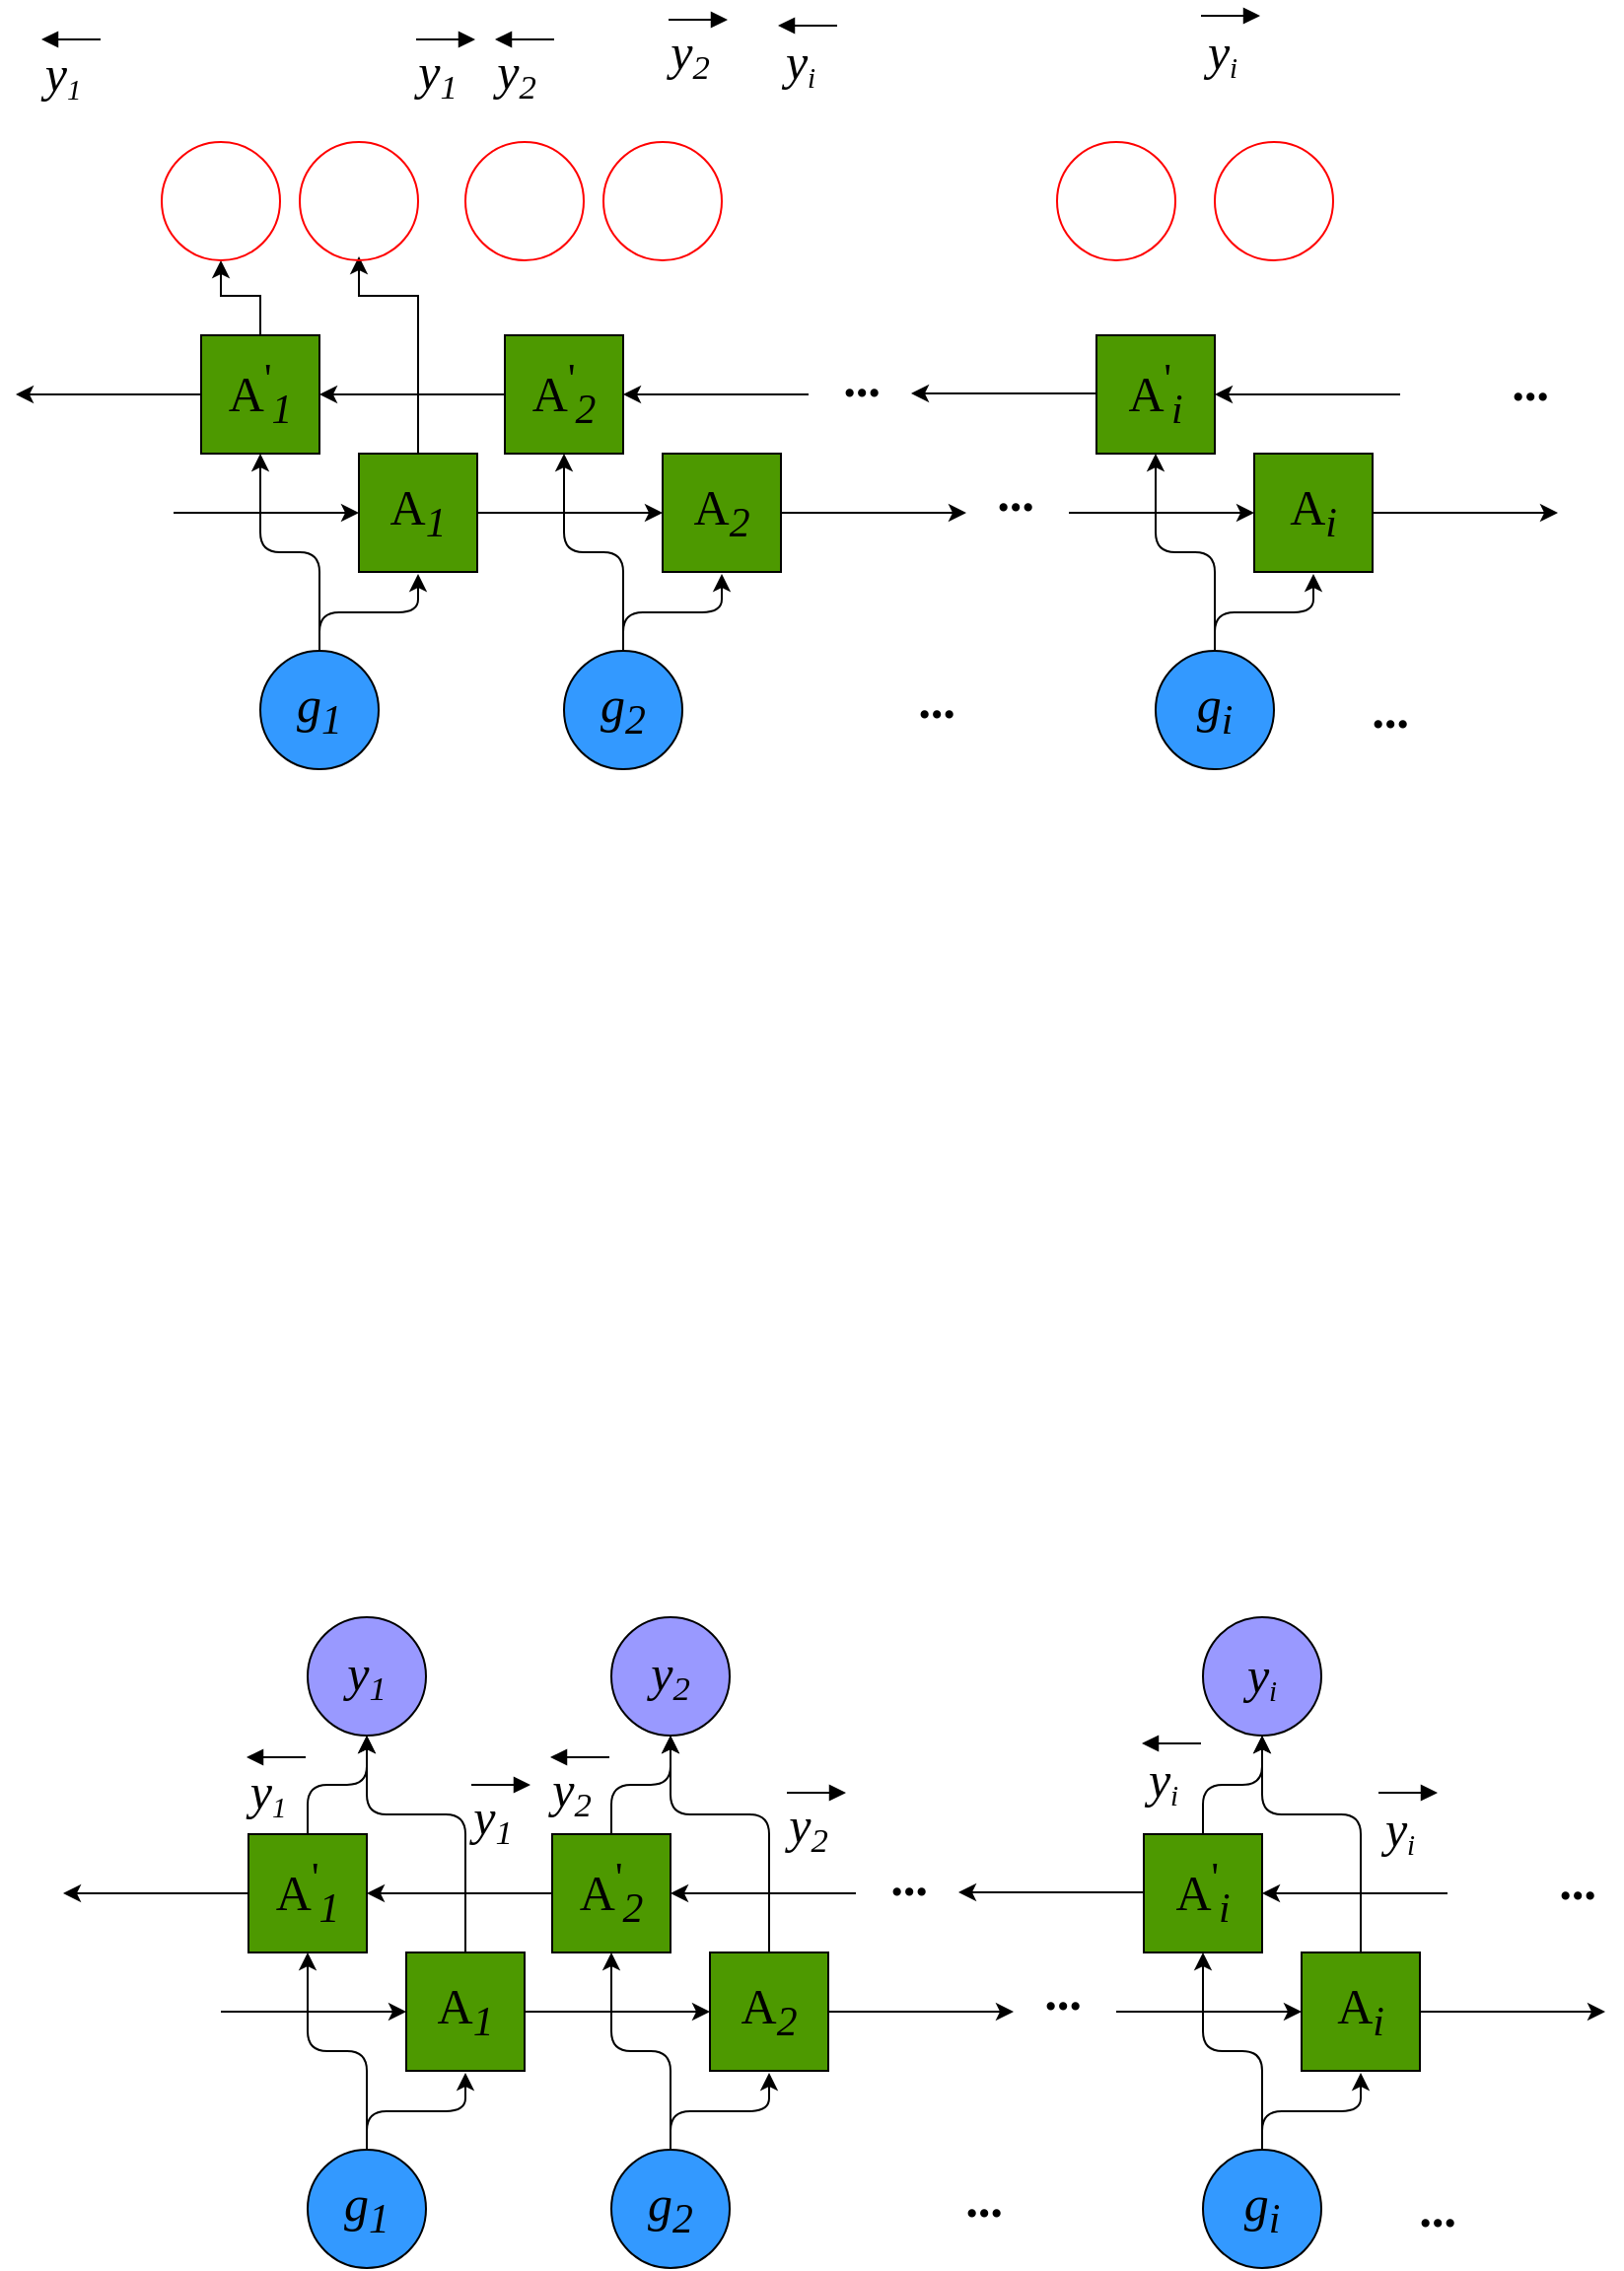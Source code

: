<mxfile version="12.7.0" type="github">
  <diagram id="qnvLAeOahHRdcpvroYUL" name="Page-1">
    <mxGraphModel dx="849" dy="433" grid="1" gridSize="10" guides="1" tooltips="1" connect="1" arrows="1" fold="1" page="1" pageScale="1" pageWidth="827" pageHeight="1169" math="0" shadow="0">
      <root>
        <mxCell id="0"/>
        <mxCell id="1" parent="0"/>
        <mxCell id="RUoRTHbxr52IHqTM27ya-61" value="" style="html=1;verticalAlign=bottom;endArrow=block;fontSize=25;fontFamily=Times New Roman;" parent="1" edge="1">
          <mxGeometry width="80" relative="1" as="geometry">
            <mxPoint x="219" y="170" as="sourcePoint"/>
            <mxPoint x="249" y="170" as="targetPoint"/>
          </mxGeometry>
        </mxCell>
        <mxCell id="RUoRTHbxr52IHqTM27ya-1" value="g&lt;sub&gt;1&lt;/sub&gt;" style="ellipse;whiteSpace=wrap;html=1;aspect=fixed;fontSize=25;fontStyle=2;fontFamily=Times New Roman;fillColor=#3399FF;" parent="1" vertex="1">
          <mxGeometry x="140" y="480" width="60" height="60" as="geometry"/>
        </mxCell>
        <mxCell id="RUoRTHbxr52IHqTM27ya-22" value="" style="edgeStyle=orthogonalEdgeStyle;rounded=0;orthogonalLoop=1;jettySize=auto;html=1;fontSize=25;fontStyle=2;exitX=0;exitY=0.5;exitDx=0;exitDy=0;fontFamily=Times New Roman;" parent="1" source="RUoRTHbxr52IHqTM27ya-13" target="RUoRTHbxr52IHqTM27ya-2" edge="1">
          <mxGeometry relative="1" as="geometry">
            <mxPoint x="250" y="350" as="sourcePoint"/>
          </mxGeometry>
        </mxCell>
        <mxCell id="clvgTeOOFxfK2EVjI2t1-62" value="" style="edgeStyle=orthogonalEdgeStyle;rounded=0;orthogonalLoop=1;jettySize=auto;html=1;" edge="1" parent="1" source="RUoRTHbxr52IHqTM27ya-2" target="clvgTeOOFxfK2EVjI2t1-61">
          <mxGeometry relative="1" as="geometry"/>
        </mxCell>
        <mxCell id="RUoRTHbxr52IHqTM27ya-2" value="" style="whiteSpace=wrap;html=1;aspect=fixed;fontSize=25;fontStyle=2;fontFamily=Times New Roman;fontColor=#00FF00;fillColor=#4D9900;" parent="1" vertex="1">
          <mxGeometry x="110" y="320" width="60" height="60" as="geometry"/>
        </mxCell>
        <mxCell id="clvgTeOOFxfK2EVjI2t1-64" value="" style="edgeStyle=orthogonalEdgeStyle;rounded=0;orthogonalLoop=1;jettySize=auto;html=1;" edge="1" parent="1" source="RUoRTHbxr52IHqTM27ya-3">
          <mxGeometry relative="1" as="geometry">
            <mxPoint x="190" y="280" as="targetPoint"/>
            <Array as="points">
              <mxPoint x="220" y="300"/>
              <mxPoint x="190" y="300"/>
            </Array>
          </mxGeometry>
        </mxCell>
        <mxCell id="RUoRTHbxr52IHqTM27ya-3" value="" style="whiteSpace=wrap;html=1;aspect=fixed;fontSize=25;fontStyle=2;fontFamily=Times New Roman;labelBackgroundColor=#00FF00;fillColor=#4D9900;" parent="1" vertex="1">
          <mxGeometry x="190" y="380" width="60" height="60" as="geometry"/>
        </mxCell>
        <mxCell id="RUoRTHbxr52IHqTM27ya-5" value="" style="edgeStyle=elbowEdgeStyle;elbow=vertical;endArrow=classic;html=1;fontSize=25;fontStyle=2;fontFamily=Times New Roman;" parent="1" edge="1">
          <mxGeometry width="50" height="50" relative="1" as="geometry">
            <mxPoint x="170" y="480" as="sourcePoint"/>
            <mxPoint x="220" y="441" as="targetPoint"/>
          </mxGeometry>
        </mxCell>
        <mxCell id="RUoRTHbxr52IHqTM27ya-6" value="" style="edgeStyle=elbowEdgeStyle;elbow=vertical;endArrow=classic;html=1;fontSize=25;fontStyle=2;fontFamily=Times New Roman;" parent="1" edge="1">
          <mxGeometry width="50" height="50" relative="1" as="geometry">
            <mxPoint x="170" y="480" as="sourcePoint"/>
            <mxPoint x="140" y="380" as="targetPoint"/>
          </mxGeometry>
        </mxCell>
        <mxCell id="RUoRTHbxr52IHqTM27ya-12" value="g&lt;sub&gt;2&lt;/sub&gt;" style="ellipse;whiteSpace=wrap;html=1;aspect=fixed;fontSize=25;fontStyle=2;fontFamily=Times New Roman;fillColor=#3399FF;" parent="1" vertex="1">
          <mxGeometry x="294" y="480" width="60" height="60" as="geometry"/>
        </mxCell>
        <mxCell id="RUoRTHbxr52IHqTM27ya-13" value="" style="whiteSpace=wrap;html=1;aspect=fixed;fontSize=25;fontStyle=2;fontFamily=Times New Roman;gradientColor=none;fillColor=#4D9900;" parent="1" vertex="1">
          <mxGeometry x="264" y="320" width="60" height="60" as="geometry"/>
        </mxCell>
        <mxCell id="RUoRTHbxr52IHqTM27ya-14" value="" style="whiteSpace=wrap;html=1;aspect=fixed;fontSize=25;fontStyle=2;fontFamily=Times New Roman;fillColor=#4D9900;" parent="1" vertex="1">
          <mxGeometry x="344" y="380" width="60" height="60" as="geometry"/>
        </mxCell>
        <mxCell id="RUoRTHbxr52IHqTM27ya-15" value="" style="edgeStyle=elbowEdgeStyle;elbow=vertical;endArrow=classic;html=1;fontSize=25;fontStyle=2;fontFamily=Times New Roman;" parent="1" edge="1">
          <mxGeometry width="50" height="50" relative="1" as="geometry">
            <mxPoint x="324" y="480" as="sourcePoint"/>
            <mxPoint x="374" y="441" as="targetPoint"/>
          </mxGeometry>
        </mxCell>
        <mxCell id="RUoRTHbxr52IHqTM27ya-16" value="" style="edgeStyle=elbowEdgeStyle;elbow=vertical;endArrow=classic;html=1;fontSize=25;fontStyle=2;fontFamily=Times New Roman;" parent="1" edge="1">
          <mxGeometry width="50" height="50" relative="1" as="geometry">
            <mxPoint x="324" y="480" as="sourcePoint"/>
            <mxPoint x="294" y="380" as="targetPoint"/>
          </mxGeometry>
        </mxCell>
        <mxCell id="RUoRTHbxr52IHqTM27ya-20" value="" style="endArrow=classic;html=1;exitX=1;exitY=0.5;exitDx=0;exitDy=0;entryX=0;entryY=0.5;entryDx=0;entryDy=0;fontSize=25;fontStyle=2;fontFamily=Times New Roman;" parent="1" source="RUoRTHbxr52IHqTM27ya-3" target="RUoRTHbxr52IHqTM27ya-14" edge="1">
          <mxGeometry width="50" height="50" relative="1" as="geometry">
            <mxPoint x="-80" y="500" as="sourcePoint"/>
            <mxPoint x="-30" y="450" as="targetPoint"/>
          </mxGeometry>
        </mxCell>
        <mxCell id="RUoRTHbxr52IHqTM27ya-26" value="" style="endArrow=classic;html=1;exitX=1;exitY=0.5;exitDx=0;exitDy=0;entryX=0;entryY=0.5;entryDx=0;entryDy=0;fontSize=25;fontStyle=2;fontFamily=Times New Roman;" parent="1" edge="1">
          <mxGeometry width="50" height="50" relative="1" as="geometry">
            <mxPoint x="404" y="410" as="sourcePoint"/>
            <mxPoint x="498" y="410" as="targetPoint"/>
          </mxGeometry>
        </mxCell>
        <mxCell id="RUoRTHbxr52IHqTM27ya-27" value="" style="endArrow=classic;html=1;exitX=1;exitY=0.5;exitDx=0;exitDy=0;entryX=0;entryY=0.5;entryDx=0;entryDy=0;fontSize=25;fontStyle=2;fontFamily=Times New Roman;" parent="1" edge="1">
          <mxGeometry width="50" height="50" relative="1" as="geometry">
            <mxPoint x="418" y="350" as="sourcePoint"/>
            <mxPoint x="324" y="350" as="targetPoint"/>
          </mxGeometry>
        </mxCell>
        <mxCell id="RUoRTHbxr52IHqTM27ya-28" value="g&lt;sub&gt;i&lt;/sub&gt;" style="ellipse;whiteSpace=wrap;html=1;aspect=fixed;fontSize=25;fontStyle=2;fontFamily=Times New Roman;labelBackgroundColor=none;fillColor=#3399FF;" parent="1" vertex="1">
          <mxGeometry x="594" y="480" width="60" height="60" as="geometry"/>
        </mxCell>
        <mxCell id="RUoRTHbxr52IHqTM27ya-29" value="" style="whiteSpace=wrap;html=1;aspect=fixed;fontSize=25;fontStyle=2;fontFamily=Times New Roman;fillColor=#4D9900;" parent="1" vertex="1">
          <mxGeometry x="564" y="320" width="60" height="60" as="geometry"/>
        </mxCell>
        <mxCell id="RUoRTHbxr52IHqTM27ya-30" value="" style="whiteSpace=wrap;html=1;aspect=fixed;fontSize=25;fontStyle=2;fontFamily=Times New Roman;fillColor=#4D9900;" parent="1" vertex="1">
          <mxGeometry x="644" y="380" width="60" height="60" as="geometry"/>
        </mxCell>
        <mxCell id="RUoRTHbxr52IHqTM27ya-31" value="" style="edgeStyle=elbowEdgeStyle;elbow=vertical;endArrow=classic;html=1;fontSize=25;fontStyle=2;fontFamily=Times New Roman;" parent="1" edge="1">
          <mxGeometry width="50" height="50" relative="1" as="geometry">
            <mxPoint x="624" y="480" as="sourcePoint"/>
            <mxPoint x="674" y="441" as="targetPoint"/>
          </mxGeometry>
        </mxCell>
        <mxCell id="RUoRTHbxr52IHqTM27ya-32" value="" style="edgeStyle=elbowEdgeStyle;elbow=vertical;endArrow=classic;html=1;fontSize=25;fontStyle=2;fontFamily=Times New Roman;" parent="1" edge="1">
          <mxGeometry width="50" height="50" relative="1" as="geometry">
            <mxPoint x="624" y="480" as="sourcePoint"/>
            <mxPoint x="594" y="380" as="targetPoint"/>
          </mxGeometry>
        </mxCell>
        <mxCell id="RUoRTHbxr52IHqTM27ya-36" value="" style="endArrow=classic;html=1;exitX=1;exitY=0.5;exitDx=0;exitDy=0;entryX=0;entryY=0.5;entryDx=0;entryDy=0;fontSize=25;fontStyle=2;fontFamily=Times New Roman;" parent="1" target="RUoRTHbxr52IHqTM27ya-30" edge="1">
          <mxGeometry width="50" height="50" relative="1" as="geometry">
            <mxPoint x="550" y="410" as="sourcePoint"/>
            <mxPoint x="270" y="450" as="targetPoint"/>
          </mxGeometry>
        </mxCell>
        <mxCell id="RUoRTHbxr52IHqTM27ya-37" value="" style="endArrow=classic;html=1;exitX=1;exitY=0.5;exitDx=0;exitDy=0;entryX=0;entryY=0.5;entryDx=0;entryDy=0;fontSize=25;fontStyle=2;fontFamily=Times New Roman;" parent="1" edge="1">
          <mxGeometry width="50" height="50" relative="1" as="geometry">
            <mxPoint x="704" y="410" as="sourcePoint"/>
            <mxPoint x="798" y="410" as="targetPoint"/>
          </mxGeometry>
        </mxCell>
        <mxCell id="RUoRTHbxr52IHqTM27ya-38" value="" style="endArrow=classic;html=1;exitX=1;exitY=0.5;exitDx=0;exitDy=0;entryX=0;entryY=0.5;entryDx=0;entryDy=0;fontSize=25;fontStyle=2;fontFamily=Times New Roman;" parent="1" edge="1">
          <mxGeometry width="50" height="50" relative="1" as="geometry">
            <mxPoint x="718" y="350" as="sourcePoint"/>
            <mxPoint x="624" y="350" as="targetPoint"/>
          </mxGeometry>
        </mxCell>
        <mxCell id="RUoRTHbxr52IHqTM27ya-39" value="" style="endArrow=classic;html=1;exitX=1;exitY=0.5;exitDx=0;exitDy=0;entryX=0;entryY=0.5;entryDx=0;entryDy=0;fontSize=25;fontStyle=2;fontFamily=Times New Roman;" parent="1" edge="1">
          <mxGeometry width="50" height="50" relative="1" as="geometry">
            <mxPoint x="564" y="349.5" as="sourcePoint"/>
            <mxPoint x="470" y="349.5" as="targetPoint"/>
          </mxGeometry>
        </mxCell>
        <mxCell id="RUoRTHbxr52IHqTM27ya-41" value="&lt;b style=&quot;font-size: 25px;&quot;&gt;&lt;font style=&quot;font-size: 25px;&quot;&gt;...&lt;/font&gt;&lt;/b&gt;" style="text;html=1;strokeColor=none;fillColor=none;align=center;verticalAlign=middle;whiteSpace=wrap;rounded=0;fontSize=25;fontStyle=2;fontFamily=Times New Roman;" parent="1" vertex="1">
          <mxGeometry x="519" y="400" width="10" as="geometry"/>
        </mxCell>
        <mxCell id="RUoRTHbxr52IHqTM27ya-47" value="&lt;b style=&quot;font-size: 25px;&quot;&gt;&lt;font style=&quot;font-size: 25px;&quot;&gt;...&lt;/font&gt;&lt;/b&gt;" style="text;html=1;strokeColor=none;fillColor=none;align=center;verticalAlign=middle;whiteSpace=wrap;rounded=0;fontSize=25;fontStyle=2;fontFamily=Times New Roman;" parent="1" vertex="1">
          <mxGeometry x="441" y="342" width="10" as="geometry"/>
        </mxCell>
        <mxCell id="RUoRTHbxr52IHqTM27ya-50" value="" style="endArrow=classic;html=1;exitX=1;exitY=0.5;exitDx=0;exitDy=0;entryX=0;entryY=0.5;entryDx=0;entryDy=0;fontSize=25;fontStyle=2;fontFamily=Times New Roman;" parent="1" edge="1">
          <mxGeometry width="50" height="50" relative="1" as="geometry">
            <mxPoint x="96" y="410" as="sourcePoint"/>
            <mxPoint x="190" y="410" as="targetPoint"/>
          </mxGeometry>
        </mxCell>
        <mxCell id="RUoRTHbxr52IHqTM27ya-51" value="" style="edgeStyle=orthogonalEdgeStyle;rounded=0;orthogonalLoop=1;jettySize=auto;html=1;entryX=0;entryY=0.5;entryDx=0;entryDy=0;fontSize=25;fontStyle=2;fontFamily=Times New Roman;" parent="1" edge="1">
          <mxGeometry relative="1" as="geometry">
            <mxPoint x="110" y="350" as="sourcePoint"/>
            <mxPoint x="16" y="350" as="targetPoint"/>
          </mxGeometry>
        </mxCell>
        <mxCell id="RUoRTHbxr52IHqTM27ya-57" value="" style="html=1;verticalAlign=bottom;endArrow=block;fontSize=25;fontFamily=Times New Roman;" parent="1" edge="1">
          <mxGeometry width="80" relative="1" as="geometry">
            <mxPoint x="347" y="160" as="sourcePoint"/>
            <mxPoint x="377" y="160" as="targetPoint"/>
          </mxGeometry>
        </mxCell>
        <mxCell id="RUoRTHbxr52IHqTM27ya-58" value="&lt;i&gt;y&lt;span style=&quot;font-size: 20.833px&quot;&gt;&lt;sub&gt;2&lt;/sub&gt;&lt;/span&gt;&lt;/i&gt;" style="text;html=1;strokeColor=none;fillColor=none;align=center;verticalAlign=middle;whiteSpace=wrap;rounded=0;fontSize=25;fontFamily=Times New Roman;" parent="1" vertex="1">
          <mxGeometry x="338" y="168" width="40" height="20" as="geometry"/>
        </mxCell>
        <mxCell id="RUoRTHbxr52IHqTM27ya-59" value="" style="html=1;verticalAlign=bottom;endArrow=block;fontSize=25;fontFamily=Times New Roman;" parent="1" edge="1">
          <mxGeometry width="80" relative="1" as="geometry">
            <mxPoint x="617" y="158" as="sourcePoint"/>
            <mxPoint x="647" y="158" as="targetPoint"/>
          </mxGeometry>
        </mxCell>
        <mxCell id="RUoRTHbxr52IHqTM27ya-60" value="&lt;i&gt;y&lt;span style=&quot;font-size: 17.361px&quot;&gt;&lt;sub&gt;i&lt;/sub&gt;&lt;/span&gt;&lt;/i&gt;" style="text;html=1;strokeColor=none;fillColor=none;align=center;verticalAlign=middle;whiteSpace=wrap;rounded=0;fontSize=25;fontFamily=Times New Roman;" parent="1" vertex="1">
          <mxGeometry x="608" y="166" width="40" height="22" as="geometry"/>
        </mxCell>
        <mxCell id="RUoRTHbxr52IHqTM27ya-62" value="&lt;i&gt;y&lt;span style=&quot;font-size: 20.833px&quot;&gt;&lt;sub&gt;1&lt;/sub&gt;&lt;/span&gt;&lt;/i&gt;" style="text;html=1;strokeColor=none;fillColor=none;align=center;verticalAlign=middle;whiteSpace=wrap;rounded=0;fontSize=25;fontFamily=Times New Roman;" parent="1" vertex="1">
          <mxGeometry x="210" y="178" width="40" height="20" as="geometry"/>
        </mxCell>
        <mxCell id="RUoRTHbxr52IHqTM27ya-63" value="" style="html=1;verticalAlign=bottom;endArrow=block;fontSize=25;fontFamily=Times New Roman;" parent="1" edge="1">
          <mxGeometry width="80" relative="1" as="geometry">
            <mxPoint x="289" y="170" as="sourcePoint"/>
            <mxPoint x="259" y="170" as="targetPoint"/>
          </mxGeometry>
        </mxCell>
        <mxCell id="RUoRTHbxr52IHqTM27ya-64" value="&lt;i&gt;y&lt;span style=&quot;font-size: 20.833px&quot;&gt;&lt;sub&gt;2&lt;/sub&gt;&lt;/span&gt;&lt;/i&gt;" style="text;html=1;strokeColor=none;fillColor=none;align=center;verticalAlign=middle;whiteSpace=wrap;rounded=0;fontSize=25;fontFamily=Times New Roman;" parent="1" vertex="1">
          <mxGeometry x="250" y="178" width="40" height="20" as="geometry"/>
        </mxCell>
        <mxCell id="RUoRTHbxr52IHqTM27ya-65" value="" style="html=1;verticalAlign=bottom;endArrow=block;fontSize=25;fontFamily=Times New Roman;" parent="1" edge="1">
          <mxGeometry width="80" relative="1" as="geometry">
            <mxPoint x="59" y="170" as="sourcePoint"/>
            <mxPoint x="29" y="170" as="targetPoint"/>
          </mxGeometry>
        </mxCell>
        <mxCell id="RUoRTHbxr52IHqTM27ya-66" value="&lt;i&gt;y&lt;span style=&quot;font-size: 17.361px&quot;&gt;&lt;sub&gt;1&lt;/sub&gt;&lt;/span&gt;&lt;/i&gt;" style="text;html=1;strokeColor=none;fillColor=none;align=center;verticalAlign=middle;whiteSpace=wrap;rounded=0;fontSize=25;fontFamily=Times New Roman;" parent="1" vertex="1">
          <mxGeometry x="20" y="178" width="40" height="20" as="geometry"/>
        </mxCell>
        <mxCell id="RUoRTHbxr52IHqTM27ya-67" value="" style="html=1;verticalAlign=bottom;endArrow=block;fontSize=25;fontFamily=Times New Roman;" parent="1" edge="1">
          <mxGeometry width="80" relative="1" as="geometry">
            <mxPoint x="432.5" y="163" as="sourcePoint"/>
            <mxPoint x="402.5" y="163" as="targetPoint"/>
          </mxGeometry>
        </mxCell>
        <mxCell id="RUoRTHbxr52IHqTM27ya-68" value="&lt;i&gt;y&lt;span style=&quot;font-size: 17.361px&quot;&gt;&lt;sub&gt;i&lt;/sub&gt;&lt;/span&gt;&lt;/i&gt;" style="text;html=1;strokeColor=none;fillColor=none;align=center;verticalAlign=middle;whiteSpace=wrap;rounded=0;fontSize=25;fontFamily=Times New Roman;" parent="1" vertex="1">
          <mxGeometry x="393.5" y="171" width="40" height="22" as="geometry"/>
        </mxCell>
        <mxCell id="RUoRTHbxr52IHqTM27ya-73" value="A&lt;sub&gt;&lt;i&gt;i&lt;/i&gt;&lt;/sub&gt;" style="text;html=1;strokeColor=none;fillColor=none;align=center;verticalAlign=middle;whiteSpace=wrap;rounded=0;fontSize=25;fontFamily=Times New Roman;" parent="1" vertex="1">
          <mxGeometry x="654" y="400" width="40" height="20" as="geometry"/>
        </mxCell>
        <mxCell id="RUoRTHbxr52IHqTM27ya-74" value="A&lt;sub&gt;&lt;i&gt;2&lt;/i&gt;&lt;/sub&gt;" style="text;html=1;strokeColor=none;fillColor=none;align=center;verticalAlign=middle;whiteSpace=wrap;rounded=0;fontSize=25;fontFamily=Times New Roman;" parent="1" vertex="1">
          <mxGeometry x="354" y="400" width="40" height="20" as="geometry"/>
        </mxCell>
        <mxCell id="RUoRTHbxr52IHqTM27ya-75" value="A&lt;sub&gt;&lt;i&gt;1&lt;/i&gt;&lt;/sub&gt;" style="text;html=1;strokeColor=none;fillColor=none;align=center;verticalAlign=middle;whiteSpace=wrap;rounded=0;fontSize=25;fontFamily=Times New Roman;" parent="1" vertex="1">
          <mxGeometry x="200" y="400" width="40" height="20" as="geometry"/>
        </mxCell>
        <mxCell id="RUoRTHbxr52IHqTM27ya-78" value="A&lt;sup&gt;&#39;&lt;/sup&gt;&lt;sub&gt;&lt;i&gt;2&lt;/i&gt;&lt;/sub&gt;" style="text;html=1;strokeColor=none;fillColor=none;align=center;verticalAlign=middle;whiteSpace=wrap;rounded=0;fontSize=25;fontFamily=Times New Roman;" parent="1" vertex="1">
          <mxGeometry x="274" y="340" width="40" height="20" as="geometry"/>
        </mxCell>
        <mxCell id="RUoRTHbxr52IHqTM27ya-79" value="A&lt;sup&gt;&#39;&lt;/sup&gt;&lt;sub&gt;&lt;i&gt;1&lt;/i&gt;&lt;/sub&gt;" style="text;html=1;strokeColor=none;fillColor=none;align=center;verticalAlign=middle;whiteSpace=wrap;rounded=0;fontSize=25;fontFamily=Times New Roman;" parent="1" vertex="1">
          <mxGeometry x="120" y="340" width="40" height="20" as="geometry"/>
        </mxCell>
        <mxCell id="RUoRTHbxr52IHqTM27ya-80" value="A&lt;sup&gt;&#39;&lt;/sup&gt;&lt;sub&gt;&lt;i&gt;i&lt;/i&gt;&lt;/sub&gt;" style="text;html=1;strokeColor=none;fillColor=none;align=center;verticalAlign=middle;whiteSpace=wrap;rounded=0;fontSize=25;fontFamily=Times New Roman;" parent="1" vertex="1">
          <mxGeometry x="574" y="340" width="40" height="20" as="geometry"/>
        </mxCell>
        <mxCell id="RUoRTHbxr52IHqTM27ya-84" value="&lt;b style=&quot;font-size: 25px;&quot;&gt;&lt;font style=&quot;font-size: 25px;&quot;&gt;...&lt;/font&gt;&lt;/b&gt;" style="text;html=1;strokeColor=none;fillColor=none;align=center;verticalAlign=middle;whiteSpace=wrap;rounded=0;fontSize=25;fontStyle=2;fontFamily=Times New Roman;" parent="1" vertex="1">
          <mxGeometry x="479" y="505" width="10" as="geometry"/>
        </mxCell>
        <mxCell id="ncRMsf92SlMPnZnFxh2T-4" value="&lt;b style=&quot;font-size: 25px;&quot;&gt;&lt;font style=&quot;font-size: 25px;&quot;&gt;...&lt;/font&gt;&lt;/b&gt;" style="text;html=1;strokeColor=none;fillColor=none;align=center;verticalAlign=middle;whiteSpace=wrap;rounded=0;fontSize=25;fontStyle=2;fontFamily=Times New Roman;" parent="1" vertex="1">
          <mxGeometry x="709" y="510" width="10" as="geometry"/>
        </mxCell>
        <mxCell id="ncRMsf92SlMPnZnFxh2T-5" value="&lt;b style=&quot;font-size: 25px;&quot;&gt;&lt;font style=&quot;font-size: 25px;&quot;&gt;...&lt;/font&gt;&lt;/b&gt;" style="text;html=1;strokeColor=none;fillColor=none;align=center;verticalAlign=middle;whiteSpace=wrap;rounded=0;fontSize=25;fontStyle=2;fontFamily=Times New Roman;" parent="1" vertex="1">
          <mxGeometry x="780" y="344" width="10" as="geometry"/>
        </mxCell>
        <mxCell id="clvgTeOOFxfK2EVjI2t1-1" value="" style="html=1;verticalAlign=bottom;endArrow=block;fontSize=25;fontFamily=Times New Roman;" edge="1" parent="1">
          <mxGeometry width="80" relative="1" as="geometry">
            <mxPoint x="247" y="1055" as="sourcePoint"/>
            <mxPoint x="277" y="1055" as="targetPoint"/>
          </mxGeometry>
        </mxCell>
        <mxCell id="clvgTeOOFxfK2EVjI2t1-2" value="g&lt;sub&gt;1&lt;/sub&gt;" style="ellipse;whiteSpace=wrap;html=1;aspect=fixed;fontSize=25;fontStyle=2;fontFamily=Times New Roman;fillColor=#3399FF;" vertex="1" parent="1">
          <mxGeometry x="164" y="1240" width="60" height="60" as="geometry"/>
        </mxCell>
        <mxCell id="clvgTeOOFxfK2EVjI2t1-3" value="" style="edgeStyle=orthogonalEdgeStyle;rounded=0;orthogonalLoop=1;jettySize=auto;html=1;fontSize=25;fontStyle=2;exitX=0;exitY=0.5;exitDx=0;exitDy=0;fontFamily=Times New Roman;" edge="1" parent="1" source="clvgTeOOFxfK2EVjI2t1-12" target="clvgTeOOFxfK2EVjI2t1-4">
          <mxGeometry relative="1" as="geometry">
            <mxPoint x="274" y="1110" as="sourcePoint"/>
          </mxGeometry>
        </mxCell>
        <mxCell id="clvgTeOOFxfK2EVjI2t1-4" value="" style="whiteSpace=wrap;html=1;aspect=fixed;fontSize=25;fontStyle=2;fontFamily=Times New Roman;fontColor=#00FF00;fillColor=#4D9900;" vertex="1" parent="1">
          <mxGeometry x="134" y="1080" width="60" height="60" as="geometry"/>
        </mxCell>
        <mxCell id="clvgTeOOFxfK2EVjI2t1-5" value="" style="whiteSpace=wrap;html=1;aspect=fixed;fontSize=25;fontStyle=2;fontFamily=Times New Roman;labelBackgroundColor=#00FF00;fillColor=#4D9900;" vertex="1" parent="1">
          <mxGeometry x="214" y="1140" width="60" height="60" as="geometry"/>
        </mxCell>
        <mxCell id="clvgTeOOFxfK2EVjI2t1-6" value="" style="edgeStyle=elbowEdgeStyle;elbow=vertical;endArrow=classic;html=1;fontSize=25;fontStyle=2;fontFamily=Times New Roman;" edge="1" parent="1">
          <mxGeometry width="50" height="50" relative="1" as="geometry">
            <mxPoint x="194" y="1240" as="sourcePoint"/>
            <mxPoint x="244" y="1201" as="targetPoint"/>
          </mxGeometry>
        </mxCell>
        <mxCell id="clvgTeOOFxfK2EVjI2t1-7" value="" style="edgeStyle=elbowEdgeStyle;elbow=vertical;endArrow=classic;html=1;fontSize=25;fontStyle=2;fontFamily=Times New Roman;" edge="1" parent="1">
          <mxGeometry width="50" height="50" relative="1" as="geometry">
            <mxPoint x="194" y="1240" as="sourcePoint"/>
            <mxPoint x="164" y="1140" as="targetPoint"/>
          </mxGeometry>
        </mxCell>
        <mxCell id="clvgTeOOFxfK2EVjI2t1-8" value="" style="edgeStyle=elbowEdgeStyle;elbow=vertical;endArrow=classic;html=1;fontSize=25;fontStyle=2;fontFamily=Times New Roman;" edge="1" parent="1">
          <mxGeometry width="50" height="50" relative="1" as="geometry">
            <mxPoint x="164" y="1080" as="sourcePoint"/>
            <mxPoint x="194" y="1030" as="targetPoint"/>
          </mxGeometry>
        </mxCell>
        <mxCell id="clvgTeOOFxfK2EVjI2t1-9" value="" style="edgeStyle=elbowEdgeStyle;elbow=vertical;endArrow=classic;html=1;fontSize=25;fontStyle=2;fontFamily=Times New Roman;" edge="1" parent="1">
          <mxGeometry width="50" height="50" relative="1" as="geometry">
            <mxPoint x="244" y="1140" as="sourcePoint"/>
            <mxPoint x="194" y="1030" as="targetPoint"/>
            <Array as="points">
              <mxPoint x="224" y="1070"/>
            </Array>
          </mxGeometry>
        </mxCell>
        <mxCell id="clvgTeOOFxfK2EVjI2t1-10" value="" style="ellipse;whiteSpace=wrap;html=1;aspect=fixed;fontSize=25;fontStyle=2;fontFamily=Times New Roman;fillColor=#9999FF;" vertex="1" parent="1">
          <mxGeometry x="164" y="970" width="60" height="60" as="geometry"/>
        </mxCell>
        <mxCell id="clvgTeOOFxfK2EVjI2t1-11" value="g&lt;sub&gt;2&lt;/sub&gt;" style="ellipse;whiteSpace=wrap;html=1;aspect=fixed;fontSize=25;fontStyle=2;fontFamily=Times New Roman;fillColor=#3399FF;" vertex="1" parent="1">
          <mxGeometry x="318" y="1240" width="60" height="60" as="geometry"/>
        </mxCell>
        <mxCell id="clvgTeOOFxfK2EVjI2t1-12" value="" style="whiteSpace=wrap;html=1;aspect=fixed;fontSize=25;fontStyle=2;fontFamily=Times New Roman;gradientColor=none;fillColor=#4D9900;" vertex="1" parent="1">
          <mxGeometry x="288" y="1080" width="60" height="60" as="geometry"/>
        </mxCell>
        <mxCell id="clvgTeOOFxfK2EVjI2t1-13" value="" style="whiteSpace=wrap;html=1;aspect=fixed;fontSize=25;fontStyle=2;fontFamily=Times New Roman;fillColor=#4D9900;" vertex="1" parent="1">
          <mxGeometry x="368" y="1140" width="60" height="60" as="geometry"/>
        </mxCell>
        <mxCell id="clvgTeOOFxfK2EVjI2t1-14" value="" style="edgeStyle=elbowEdgeStyle;elbow=vertical;endArrow=classic;html=1;fontSize=25;fontStyle=2;fontFamily=Times New Roman;" edge="1" parent="1">
          <mxGeometry width="50" height="50" relative="1" as="geometry">
            <mxPoint x="348" y="1240" as="sourcePoint"/>
            <mxPoint x="398" y="1201" as="targetPoint"/>
          </mxGeometry>
        </mxCell>
        <mxCell id="clvgTeOOFxfK2EVjI2t1-15" value="" style="edgeStyle=elbowEdgeStyle;elbow=vertical;endArrow=classic;html=1;fontSize=25;fontStyle=2;fontFamily=Times New Roman;" edge="1" parent="1">
          <mxGeometry width="50" height="50" relative="1" as="geometry">
            <mxPoint x="348" y="1240" as="sourcePoint"/>
            <mxPoint x="318" y="1140" as="targetPoint"/>
          </mxGeometry>
        </mxCell>
        <mxCell id="clvgTeOOFxfK2EVjI2t1-16" value="" style="edgeStyle=elbowEdgeStyle;elbow=vertical;endArrow=classic;html=1;fontSize=25;fontStyle=2;fontFamily=Times New Roman;" edge="1" parent="1">
          <mxGeometry width="50" height="50" relative="1" as="geometry">
            <mxPoint x="318" y="1080" as="sourcePoint"/>
            <mxPoint x="348" y="1030" as="targetPoint"/>
          </mxGeometry>
        </mxCell>
        <mxCell id="clvgTeOOFxfK2EVjI2t1-17" value="" style="edgeStyle=elbowEdgeStyle;elbow=vertical;endArrow=classic;html=1;fontSize=25;fontStyle=2;fontFamily=Times New Roman;" edge="1" parent="1">
          <mxGeometry width="50" height="50" relative="1" as="geometry">
            <mxPoint x="398" y="1140" as="sourcePoint"/>
            <mxPoint x="348" y="1030" as="targetPoint"/>
            <Array as="points">
              <mxPoint x="378" y="1070"/>
            </Array>
          </mxGeometry>
        </mxCell>
        <mxCell id="clvgTeOOFxfK2EVjI2t1-18" value="" style="ellipse;whiteSpace=wrap;html=1;aspect=fixed;fontSize=25;fontStyle=2;fontFamily=Times New Roman;fillColor=#9999FF;" vertex="1" parent="1">
          <mxGeometry x="318" y="970" width="60" height="60" as="geometry"/>
        </mxCell>
        <mxCell id="clvgTeOOFxfK2EVjI2t1-19" value="" style="endArrow=classic;html=1;exitX=1;exitY=0.5;exitDx=0;exitDy=0;entryX=0;entryY=0.5;entryDx=0;entryDy=0;fontSize=25;fontStyle=2;fontFamily=Times New Roman;" edge="1" parent="1" source="clvgTeOOFxfK2EVjI2t1-5" target="clvgTeOOFxfK2EVjI2t1-13">
          <mxGeometry width="50" height="50" relative="1" as="geometry">
            <mxPoint x="-56" y="1260" as="sourcePoint"/>
            <mxPoint x="-6" y="1210" as="targetPoint"/>
          </mxGeometry>
        </mxCell>
        <mxCell id="clvgTeOOFxfK2EVjI2t1-20" value="" style="endArrow=classic;html=1;exitX=1;exitY=0.5;exitDx=0;exitDy=0;entryX=0;entryY=0.5;entryDx=0;entryDy=0;fontSize=25;fontStyle=2;fontFamily=Times New Roman;" edge="1" parent="1">
          <mxGeometry width="50" height="50" relative="1" as="geometry">
            <mxPoint x="428" y="1170" as="sourcePoint"/>
            <mxPoint x="522" y="1170" as="targetPoint"/>
          </mxGeometry>
        </mxCell>
        <mxCell id="clvgTeOOFxfK2EVjI2t1-21" value="" style="endArrow=classic;html=1;exitX=1;exitY=0.5;exitDx=0;exitDy=0;entryX=0;entryY=0.5;entryDx=0;entryDy=0;fontSize=25;fontStyle=2;fontFamily=Times New Roman;" edge="1" parent="1">
          <mxGeometry width="50" height="50" relative="1" as="geometry">
            <mxPoint x="442" y="1110" as="sourcePoint"/>
            <mxPoint x="348" y="1110" as="targetPoint"/>
          </mxGeometry>
        </mxCell>
        <mxCell id="clvgTeOOFxfK2EVjI2t1-22" value="g&lt;sub&gt;i&lt;/sub&gt;" style="ellipse;whiteSpace=wrap;html=1;aspect=fixed;fontSize=25;fontStyle=2;fontFamily=Times New Roman;labelBackgroundColor=none;fillColor=#3399FF;" vertex="1" parent="1">
          <mxGeometry x="618" y="1240" width="60" height="60" as="geometry"/>
        </mxCell>
        <mxCell id="clvgTeOOFxfK2EVjI2t1-23" value="" style="whiteSpace=wrap;html=1;aspect=fixed;fontSize=25;fontStyle=2;fontFamily=Times New Roman;fillColor=#4D9900;" vertex="1" parent="1">
          <mxGeometry x="588" y="1080" width="60" height="60" as="geometry"/>
        </mxCell>
        <mxCell id="clvgTeOOFxfK2EVjI2t1-24" value="" style="whiteSpace=wrap;html=1;aspect=fixed;fontSize=25;fontStyle=2;fontFamily=Times New Roman;fillColor=#4D9900;" vertex="1" parent="1">
          <mxGeometry x="668" y="1140" width="60" height="60" as="geometry"/>
        </mxCell>
        <mxCell id="clvgTeOOFxfK2EVjI2t1-25" value="" style="edgeStyle=elbowEdgeStyle;elbow=vertical;endArrow=classic;html=1;fontSize=25;fontStyle=2;fontFamily=Times New Roman;" edge="1" parent="1">
          <mxGeometry width="50" height="50" relative="1" as="geometry">
            <mxPoint x="648" y="1240" as="sourcePoint"/>
            <mxPoint x="698" y="1201" as="targetPoint"/>
          </mxGeometry>
        </mxCell>
        <mxCell id="clvgTeOOFxfK2EVjI2t1-26" value="" style="edgeStyle=elbowEdgeStyle;elbow=vertical;endArrow=classic;html=1;fontSize=25;fontStyle=2;fontFamily=Times New Roman;" edge="1" parent="1">
          <mxGeometry width="50" height="50" relative="1" as="geometry">
            <mxPoint x="648" y="1240" as="sourcePoint"/>
            <mxPoint x="618" y="1140" as="targetPoint"/>
          </mxGeometry>
        </mxCell>
        <mxCell id="clvgTeOOFxfK2EVjI2t1-27" value="" style="edgeStyle=elbowEdgeStyle;elbow=vertical;endArrow=classic;html=1;fontSize=25;fontStyle=2;fontFamily=Times New Roman;" edge="1" parent="1">
          <mxGeometry width="50" height="50" relative="1" as="geometry">
            <mxPoint x="618" y="1080" as="sourcePoint"/>
            <mxPoint x="648" y="1030" as="targetPoint"/>
          </mxGeometry>
        </mxCell>
        <mxCell id="clvgTeOOFxfK2EVjI2t1-28" value="" style="edgeStyle=elbowEdgeStyle;elbow=vertical;endArrow=classic;html=1;fontSize=25;fontStyle=2;fontFamily=Times New Roman;" edge="1" parent="1">
          <mxGeometry width="50" height="50" relative="1" as="geometry">
            <mxPoint x="698" y="1140" as="sourcePoint"/>
            <mxPoint x="648" y="1030" as="targetPoint"/>
            <Array as="points">
              <mxPoint x="678" y="1070"/>
            </Array>
          </mxGeometry>
        </mxCell>
        <mxCell id="clvgTeOOFxfK2EVjI2t1-29" value="" style="ellipse;whiteSpace=wrap;html=1;aspect=fixed;fontSize=25;fontStyle=2;fontFamily=Times New Roman;fillColor=#9999FF;" vertex="1" parent="1">
          <mxGeometry x="618" y="970" width="60" height="60" as="geometry"/>
        </mxCell>
        <mxCell id="clvgTeOOFxfK2EVjI2t1-30" value="" style="endArrow=classic;html=1;exitX=1;exitY=0.5;exitDx=0;exitDy=0;entryX=0;entryY=0.5;entryDx=0;entryDy=0;fontSize=25;fontStyle=2;fontFamily=Times New Roman;" edge="1" parent="1" target="clvgTeOOFxfK2EVjI2t1-24">
          <mxGeometry width="50" height="50" relative="1" as="geometry">
            <mxPoint x="574" y="1170" as="sourcePoint"/>
            <mxPoint x="294" y="1210" as="targetPoint"/>
          </mxGeometry>
        </mxCell>
        <mxCell id="clvgTeOOFxfK2EVjI2t1-31" value="" style="endArrow=classic;html=1;exitX=1;exitY=0.5;exitDx=0;exitDy=0;entryX=0;entryY=0.5;entryDx=0;entryDy=0;fontSize=25;fontStyle=2;fontFamily=Times New Roman;" edge="1" parent="1">
          <mxGeometry width="50" height="50" relative="1" as="geometry">
            <mxPoint x="728" y="1170" as="sourcePoint"/>
            <mxPoint x="822" y="1170" as="targetPoint"/>
          </mxGeometry>
        </mxCell>
        <mxCell id="clvgTeOOFxfK2EVjI2t1-32" value="" style="endArrow=classic;html=1;exitX=1;exitY=0.5;exitDx=0;exitDy=0;entryX=0;entryY=0.5;entryDx=0;entryDy=0;fontSize=25;fontStyle=2;fontFamily=Times New Roman;" edge="1" parent="1">
          <mxGeometry width="50" height="50" relative="1" as="geometry">
            <mxPoint x="742" y="1110" as="sourcePoint"/>
            <mxPoint x="648" y="1110" as="targetPoint"/>
          </mxGeometry>
        </mxCell>
        <mxCell id="clvgTeOOFxfK2EVjI2t1-33" value="" style="endArrow=classic;html=1;exitX=1;exitY=0.5;exitDx=0;exitDy=0;entryX=0;entryY=0.5;entryDx=0;entryDy=0;fontSize=25;fontStyle=2;fontFamily=Times New Roman;" edge="1" parent="1">
          <mxGeometry width="50" height="50" relative="1" as="geometry">
            <mxPoint x="588" y="1109.5" as="sourcePoint"/>
            <mxPoint x="494" y="1109.5" as="targetPoint"/>
          </mxGeometry>
        </mxCell>
        <mxCell id="clvgTeOOFxfK2EVjI2t1-34" value="&lt;b style=&quot;font-size: 25px;&quot;&gt;&lt;font style=&quot;font-size: 25px;&quot;&gt;...&lt;/font&gt;&lt;/b&gt;" style="text;html=1;strokeColor=none;fillColor=none;align=center;verticalAlign=middle;whiteSpace=wrap;rounded=0;fontSize=25;fontStyle=2;fontFamily=Times New Roman;" vertex="1" parent="1">
          <mxGeometry x="543" y="1160" width="10" as="geometry"/>
        </mxCell>
        <mxCell id="clvgTeOOFxfK2EVjI2t1-35" value="&lt;b style=&quot;font-size: 25px;&quot;&gt;&lt;font style=&quot;font-size: 25px;&quot;&gt;...&lt;/font&gt;&lt;/b&gt;" style="text;html=1;strokeColor=none;fillColor=none;align=center;verticalAlign=middle;whiteSpace=wrap;rounded=0;fontSize=25;fontStyle=2;fontFamily=Times New Roman;" vertex="1" parent="1">
          <mxGeometry x="465" y="1102" width="10" as="geometry"/>
        </mxCell>
        <mxCell id="clvgTeOOFxfK2EVjI2t1-36" value="" style="endArrow=classic;html=1;exitX=1;exitY=0.5;exitDx=0;exitDy=0;entryX=0;entryY=0.5;entryDx=0;entryDy=0;fontSize=25;fontStyle=2;fontFamily=Times New Roman;" edge="1" parent="1">
          <mxGeometry width="50" height="50" relative="1" as="geometry">
            <mxPoint x="120" y="1170" as="sourcePoint"/>
            <mxPoint x="214" y="1170" as="targetPoint"/>
          </mxGeometry>
        </mxCell>
        <mxCell id="clvgTeOOFxfK2EVjI2t1-37" value="" style="edgeStyle=orthogonalEdgeStyle;rounded=0;orthogonalLoop=1;jettySize=auto;html=1;entryX=0;entryY=0.5;entryDx=0;entryDy=0;fontSize=25;fontStyle=2;fontFamily=Times New Roman;" edge="1" parent="1">
          <mxGeometry relative="1" as="geometry">
            <mxPoint x="134" y="1110" as="sourcePoint"/>
            <mxPoint x="40" y="1110" as="targetPoint"/>
          </mxGeometry>
        </mxCell>
        <mxCell id="clvgTeOOFxfK2EVjI2t1-38" value="&lt;i&gt;y&lt;span style=&quot;font-size: 20.833px&quot;&gt;&lt;sub&gt;2&lt;/sub&gt;&lt;/span&gt;&lt;/i&gt;" style="text;html=1;strokeColor=none;fillColor=none;align=center;verticalAlign=middle;whiteSpace=wrap;rounded=0;fontSize=25;fontFamily=Times New Roman;" vertex="1" parent="1">
          <mxGeometry x="328" y="990" width="40" height="20" as="geometry"/>
        </mxCell>
        <mxCell id="clvgTeOOFxfK2EVjI2t1-39" value="" style="html=1;verticalAlign=bottom;endArrow=block;fontSize=25;fontFamily=Times New Roman;" edge="1" parent="1">
          <mxGeometry width="80" relative="1" as="geometry">
            <mxPoint x="407" y="1059" as="sourcePoint"/>
            <mxPoint x="437" y="1059" as="targetPoint"/>
          </mxGeometry>
        </mxCell>
        <mxCell id="clvgTeOOFxfK2EVjI2t1-40" value="&lt;i&gt;y&lt;span style=&quot;font-size: 20.833px&quot;&gt;&lt;sub&gt;2&lt;/sub&gt;&lt;/span&gt;&lt;/i&gt;" style="text;html=1;strokeColor=none;fillColor=none;align=center;verticalAlign=middle;whiteSpace=wrap;rounded=0;fontSize=25;fontFamily=Times New Roman;" vertex="1" parent="1">
          <mxGeometry x="398" y="1067" width="40" height="20" as="geometry"/>
        </mxCell>
        <mxCell id="clvgTeOOFxfK2EVjI2t1-41" value="" style="html=1;verticalAlign=bottom;endArrow=block;fontSize=25;fontFamily=Times New Roman;" edge="1" parent="1">
          <mxGeometry width="80" relative="1" as="geometry">
            <mxPoint x="707" y="1059" as="sourcePoint"/>
            <mxPoint x="737" y="1059" as="targetPoint"/>
          </mxGeometry>
        </mxCell>
        <mxCell id="clvgTeOOFxfK2EVjI2t1-42" value="&lt;i&gt;y&lt;span style=&quot;font-size: 17.361px&quot;&gt;&lt;sub&gt;i&lt;/sub&gt;&lt;/span&gt;&lt;/i&gt;" style="text;html=1;strokeColor=none;fillColor=none;align=center;verticalAlign=middle;whiteSpace=wrap;rounded=0;fontSize=25;fontFamily=Times New Roman;" vertex="1" parent="1">
          <mxGeometry x="698" y="1067" width="40" height="22" as="geometry"/>
        </mxCell>
        <mxCell id="clvgTeOOFxfK2EVjI2t1-43" value="&lt;i&gt;y&lt;span style=&quot;font-size: 20.833px&quot;&gt;&lt;sub&gt;1&lt;/sub&gt;&lt;/span&gt;&lt;/i&gt;" style="text;html=1;strokeColor=none;fillColor=none;align=center;verticalAlign=middle;whiteSpace=wrap;rounded=0;fontSize=25;fontFamily=Times New Roman;" vertex="1" parent="1">
          <mxGeometry x="238" y="1063" width="40" height="20" as="geometry"/>
        </mxCell>
        <mxCell id="clvgTeOOFxfK2EVjI2t1-44" value="" style="html=1;verticalAlign=bottom;endArrow=block;fontSize=25;fontFamily=Times New Roman;" edge="1" parent="1">
          <mxGeometry width="80" relative="1" as="geometry">
            <mxPoint x="317" y="1041" as="sourcePoint"/>
            <mxPoint x="287" y="1041" as="targetPoint"/>
          </mxGeometry>
        </mxCell>
        <mxCell id="clvgTeOOFxfK2EVjI2t1-45" value="&lt;i&gt;y&lt;span style=&quot;font-size: 20.833px&quot;&gt;&lt;sub&gt;2&lt;/sub&gt;&lt;/span&gt;&lt;/i&gt;" style="text;html=1;strokeColor=none;fillColor=none;align=center;verticalAlign=middle;whiteSpace=wrap;rounded=0;fontSize=25;fontFamily=Times New Roman;" vertex="1" parent="1">
          <mxGeometry x="278" y="1049" width="40" height="20" as="geometry"/>
        </mxCell>
        <mxCell id="clvgTeOOFxfK2EVjI2t1-46" value="" style="html=1;verticalAlign=bottom;endArrow=block;fontSize=25;fontFamily=Times New Roman;" edge="1" parent="1">
          <mxGeometry width="80" relative="1" as="geometry">
            <mxPoint x="163" y="1041" as="sourcePoint"/>
            <mxPoint x="133" y="1041" as="targetPoint"/>
          </mxGeometry>
        </mxCell>
        <mxCell id="clvgTeOOFxfK2EVjI2t1-47" value="&lt;i&gt;y&lt;span style=&quot;font-size: 17.361px&quot;&gt;&lt;sub&gt;1&lt;/sub&gt;&lt;/span&gt;&lt;/i&gt;" style="text;html=1;strokeColor=none;fillColor=none;align=center;verticalAlign=middle;whiteSpace=wrap;rounded=0;fontSize=25;fontFamily=Times New Roman;" vertex="1" parent="1">
          <mxGeometry x="124" y="1049" width="40" height="20" as="geometry"/>
        </mxCell>
        <mxCell id="clvgTeOOFxfK2EVjI2t1-48" value="" style="html=1;verticalAlign=bottom;endArrow=block;fontSize=25;fontFamily=Times New Roman;" edge="1" parent="1">
          <mxGeometry width="80" relative="1" as="geometry">
            <mxPoint x="617" y="1034" as="sourcePoint"/>
            <mxPoint x="587" y="1034" as="targetPoint"/>
          </mxGeometry>
        </mxCell>
        <mxCell id="clvgTeOOFxfK2EVjI2t1-49" value="&lt;i&gt;y&lt;span style=&quot;font-size: 17.361px&quot;&gt;&lt;sub&gt;i&lt;/sub&gt;&lt;/span&gt;&lt;/i&gt;" style="text;html=1;strokeColor=none;fillColor=none;align=center;verticalAlign=middle;whiteSpace=wrap;rounded=0;fontSize=25;fontFamily=Times New Roman;" vertex="1" parent="1">
          <mxGeometry x="578" y="1042" width="40" height="22" as="geometry"/>
        </mxCell>
        <mxCell id="clvgTeOOFxfK2EVjI2t1-50" value="&lt;i&gt;y&lt;span style=&quot;font-size: 17.361px&quot;&gt;&lt;sub&gt;i&lt;/sub&gt;&lt;/span&gt;&lt;/i&gt;" style="text;html=1;strokeColor=none;fillColor=none;align=center;verticalAlign=middle;whiteSpace=wrap;rounded=0;fontSize=25;fontFamily=Times New Roman;" vertex="1" parent="1">
          <mxGeometry x="628" y="990" width="40" height="20" as="geometry"/>
        </mxCell>
        <mxCell id="clvgTeOOFxfK2EVjI2t1-51" value="&lt;i&gt;y&lt;span style=&quot;font-size: 20.833px&quot;&gt;&lt;sub&gt;1&lt;/sub&gt;&lt;/span&gt;&lt;/i&gt;" style="text;html=1;strokeColor=none;fillColor=none;align=center;verticalAlign=middle;whiteSpace=wrap;rounded=0;fontSize=25;fontFamily=Times New Roman;" vertex="1" parent="1">
          <mxGeometry x="174" y="990" width="40" height="20" as="geometry"/>
        </mxCell>
        <mxCell id="clvgTeOOFxfK2EVjI2t1-52" value="A&lt;sub&gt;&lt;i&gt;i&lt;/i&gt;&lt;/sub&gt;" style="text;html=1;strokeColor=none;fillColor=none;align=center;verticalAlign=middle;whiteSpace=wrap;rounded=0;fontSize=25;fontFamily=Times New Roman;" vertex="1" parent="1">
          <mxGeometry x="678" y="1160" width="40" height="20" as="geometry"/>
        </mxCell>
        <mxCell id="clvgTeOOFxfK2EVjI2t1-53" value="A&lt;sub&gt;&lt;i&gt;2&lt;/i&gt;&lt;/sub&gt;" style="text;html=1;strokeColor=none;fillColor=none;align=center;verticalAlign=middle;whiteSpace=wrap;rounded=0;fontSize=25;fontFamily=Times New Roman;" vertex="1" parent="1">
          <mxGeometry x="378" y="1160" width="40" height="20" as="geometry"/>
        </mxCell>
        <mxCell id="clvgTeOOFxfK2EVjI2t1-54" value="A&lt;sub&gt;&lt;i&gt;1&lt;/i&gt;&lt;/sub&gt;" style="text;html=1;strokeColor=none;fillColor=none;align=center;verticalAlign=middle;whiteSpace=wrap;rounded=0;fontSize=25;fontFamily=Times New Roman;" vertex="1" parent="1">
          <mxGeometry x="224" y="1160" width="40" height="20" as="geometry"/>
        </mxCell>
        <mxCell id="clvgTeOOFxfK2EVjI2t1-55" value="A&lt;sup&gt;&#39;&lt;/sup&gt;&lt;sub&gt;&lt;i&gt;2&lt;/i&gt;&lt;/sub&gt;" style="text;html=1;strokeColor=none;fillColor=none;align=center;verticalAlign=middle;whiteSpace=wrap;rounded=0;fontSize=25;fontFamily=Times New Roman;" vertex="1" parent="1">
          <mxGeometry x="298" y="1100" width="40" height="20" as="geometry"/>
        </mxCell>
        <mxCell id="clvgTeOOFxfK2EVjI2t1-56" value="A&lt;sup&gt;&#39;&lt;/sup&gt;&lt;sub&gt;&lt;i&gt;1&lt;/i&gt;&lt;/sub&gt;" style="text;html=1;strokeColor=none;fillColor=none;align=center;verticalAlign=middle;whiteSpace=wrap;rounded=0;fontSize=25;fontFamily=Times New Roman;" vertex="1" parent="1">
          <mxGeometry x="144" y="1100" width="40" height="20" as="geometry"/>
        </mxCell>
        <mxCell id="clvgTeOOFxfK2EVjI2t1-57" value="A&lt;sup&gt;&#39;&lt;/sup&gt;&lt;sub&gt;&lt;i&gt;i&lt;/i&gt;&lt;/sub&gt;" style="text;html=1;strokeColor=none;fillColor=none;align=center;verticalAlign=middle;whiteSpace=wrap;rounded=0;fontSize=25;fontFamily=Times New Roman;" vertex="1" parent="1">
          <mxGeometry x="598" y="1100" width="40" height="20" as="geometry"/>
        </mxCell>
        <mxCell id="clvgTeOOFxfK2EVjI2t1-58" value="&lt;b style=&quot;font-size: 25px;&quot;&gt;&lt;font style=&quot;font-size: 25px;&quot;&gt;...&lt;/font&gt;&lt;/b&gt;" style="text;html=1;strokeColor=none;fillColor=none;align=center;verticalAlign=middle;whiteSpace=wrap;rounded=0;fontSize=25;fontStyle=2;fontFamily=Times New Roman;" vertex="1" parent="1">
          <mxGeometry x="503" y="1265" width="10" as="geometry"/>
        </mxCell>
        <mxCell id="clvgTeOOFxfK2EVjI2t1-59" value="&lt;b style=&quot;font-size: 25px;&quot;&gt;&lt;font style=&quot;font-size: 25px;&quot;&gt;...&lt;/font&gt;&lt;/b&gt;" style="text;html=1;strokeColor=none;fillColor=none;align=center;verticalAlign=middle;whiteSpace=wrap;rounded=0;fontSize=25;fontStyle=2;fontFamily=Times New Roman;" vertex="1" parent="1">
          <mxGeometry x="733" y="1270" width="10" as="geometry"/>
        </mxCell>
        <mxCell id="clvgTeOOFxfK2EVjI2t1-60" value="&lt;b style=&quot;font-size: 25px;&quot;&gt;&lt;font style=&quot;font-size: 25px;&quot;&gt;...&lt;/font&gt;&lt;/b&gt;" style="text;html=1;strokeColor=none;fillColor=none;align=center;verticalAlign=middle;whiteSpace=wrap;rounded=0;fontSize=25;fontStyle=2;fontFamily=Times New Roman;" vertex="1" parent="1">
          <mxGeometry x="804" y="1104" width="10" as="geometry"/>
        </mxCell>
        <mxCell id="clvgTeOOFxfK2EVjI2t1-61" value="" style="ellipse;whiteSpace=wrap;html=1;aspect=fixed;fontSize=25;fontStyle=2;fontFamily=Times New Roman;fillColor=none;strokeColor=#FF0000;" vertex="1" parent="1">
          <mxGeometry x="90" y="222" width="60" height="60" as="geometry"/>
        </mxCell>
        <mxCell id="clvgTeOOFxfK2EVjI2t1-65" value="" style="ellipse;whiteSpace=wrap;html=1;aspect=fixed;fontSize=25;fontStyle=2;fontFamily=Times New Roman;fillColor=none;strokeColor=#FF0000;" vertex="1" parent="1">
          <mxGeometry x="160" y="222" width="60" height="60" as="geometry"/>
        </mxCell>
        <mxCell id="clvgTeOOFxfK2EVjI2t1-66" value="" style="ellipse;whiteSpace=wrap;html=1;aspect=fixed;fontSize=25;fontStyle=2;fontFamily=Times New Roman;fillColor=none;strokeColor=#FF0000;" vertex="1" parent="1">
          <mxGeometry x="244" y="222" width="60" height="60" as="geometry"/>
        </mxCell>
        <mxCell id="clvgTeOOFxfK2EVjI2t1-68" value="" style="ellipse;whiteSpace=wrap;html=1;aspect=fixed;fontSize=25;fontStyle=2;fontFamily=Times New Roman;fillColor=none;strokeColor=#FF0000;" vertex="1" parent="1">
          <mxGeometry x="314" y="222" width="60" height="60" as="geometry"/>
        </mxCell>
        <mxCell id="clvgTeOOFxfK2EVjI2t1-69" value="" style="ellipse;whiteSpace=wrap;html=1;aspect=fixed;fontSize=25;fontStyle=2;fontFamily=Times New Roman;fillColor=none;strokeColor=#FF0000;" vertex="1" parent="1">
          <mxGeometry x="544" y="222" width="60" height="60" as="geometry"/>
        </mxCell>
        <mxCell id="clvgTeOOFxfK2EVjI2t1-70" value="" style="ellipse;whiteSpace=wrap;html=1;aspect=fixed;fontSize=25;fontStyle=2;fontFamily=Times New Roman;fillColor=none;strokeColor=#FF0000;" vertex="1" parent="1">
          <mxGeometry x="624" y="222" width="60" height="60" as="geometry"/>
        </mxCell>
      </root>
    </mxGraphModel>
  </diagram>
</mxfile>
